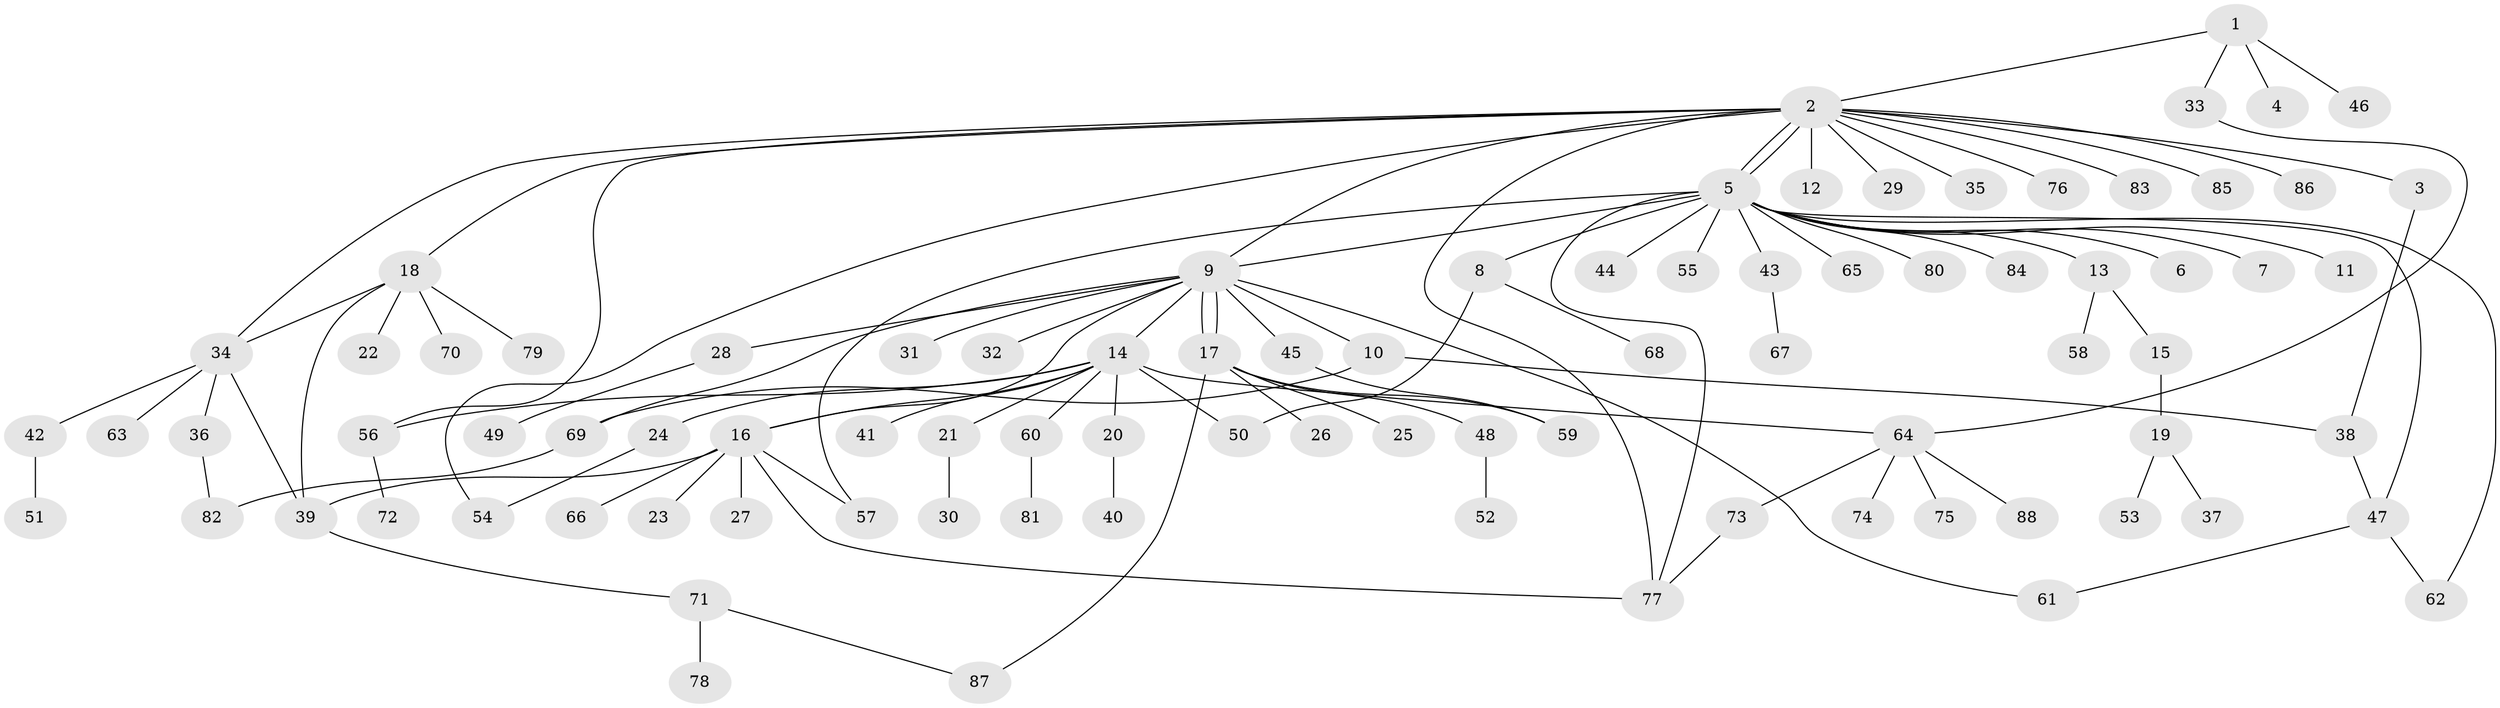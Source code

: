// coarse degree distribution, {3: 0.047619047619047616, 15: 0.015873015873015872, 5: 0.06349206349206349, 16: 0.015873015873015872, 1: 0.49206349206349204, 2: 0.2698412698412698, 11: 0.015873015873015872, 9: 0.015873015873015872, 7: 0.015873015873015872, 4: 0.031746031746031744, 6: 0.015873015873015872}
// Generated by graph-tools (version 1.1) at 2025/50/03/04/25 22:50:06]
// undirected, 88 vertices, 110 edges
graph export_dot {
  node [color=gray90,style=filled];
  1;
  2;
  3;
  4;
  5;
  6;
  7;
  8;
  9;
  10;
  11;
  12;
  13;
  14;
  15;
  16;
  17;
  18;
  19;
  20;
  21;
  22;
  23;
  24;
  25;
  26;
  27;
  28;
  29;
  30;
  31;
  32;
  33;
  34;
  35;
  36;
  37;
  38;
  39;
  40;
  41;
  42;
  43;
  44;
  45;
  46;
  47;
  48;
  49;
  50;
  51;
  52;
  53;
  54;
  55;
  56;
  57;
  58;
  59;
  60;
  61;
  62;
  63;
  64;
  65;
  66;
  67;
  68;
  69;
  70;
  71;
  72;
  73;
  74;
  75;
  76;
  77;
  78;
  79;
  80;
  81;
  82;
  83;
  84;
  85;
  86;
  87;
  88;
  1 -- 2;
  1 -- 4;
  1 -- 33;
  1 -- 46;
  2 -- 3;
  2 -- 5;
  2 -- 5;
  2 -- 9;
  2 -- 12;
  2 -- 18;
  2 -- 29;
  2 -- 34;
  2 -- 35;
  2 -- 54;
  2 -- 56;
  2 -- 76;
  2 -- 77;
  2 -- 83;
  2 -- 85;
  2 -- 86;
  3 -- 38;
  5 -- 6;
  5 -- 7;
  5 -- 8;
  5 -- 9;
  5 -- 11;
  5 -- 13;
  5 -- 43;
  5 -- 44;
  5 -- 47;
  5 -- 55;
  5 -- 57;
  5 -- 62;
  5 -- 65;
  5 -- 77;
  5 -- 80;
  5 -- 84;
  8 -- 50;
  8 -- 68;
  9 -- 10;
  9 -- 14;
  9 -- 16;
  9 -- 17;
  9 -- 17;
  9 -- 28;
  9 -- 31;
  9 -- 32;
  9 -- 45;
  9 -- 61;
  9 -- 69;
  10 -- 38;
  10 -- 69;
  13 -- 15;
  13 -- 58;
  14 -- 16;
  14 -- 20;
  14 -- 21;
  14 -- 24;
  14 -- 41;
  14 -- 50;
  14 -- 56;
  14 -- 60;
  14 -- 64;
  15 -- 19;
  16 -- 23;
  16 -- 27;
  16 -- 39;
  16 -- 57;
  16 -- 66;
  16 -- 77;
  17 -- 25;
  17 -- 26;
  17 -- 48;
  17 -- 59;
  17 -- 87;
  18 -- 22;
  18 -- 34;
  18 -- 39;
  18 -- 70;
  18 -- 79;
  19 -- 37;
  19 -- 53;
  20 -- 40;
  21 -- 30;
  24 -- 54;
  28 -- 49;
  33 -- 64;
  34 -- 36;
  34 -- 39;
  34 -- 42;
  34 -- 63;
  36 -- 82;
  38 -- 47;
  39 -- 71;
  42 -- 51;
  43 -- 67;
  45 -- 59;
  47 -- 61;
  47 -- 62;
  48 -- 52;
  56 -- 72;
  60 -- 81;
  64 -- 73;
  64 -- 74;
  64 -- 75;
  64 -- 88;
  69 -- 82;
  71 -- 78;
  71 -- 87;
  73 -- 77;
}
